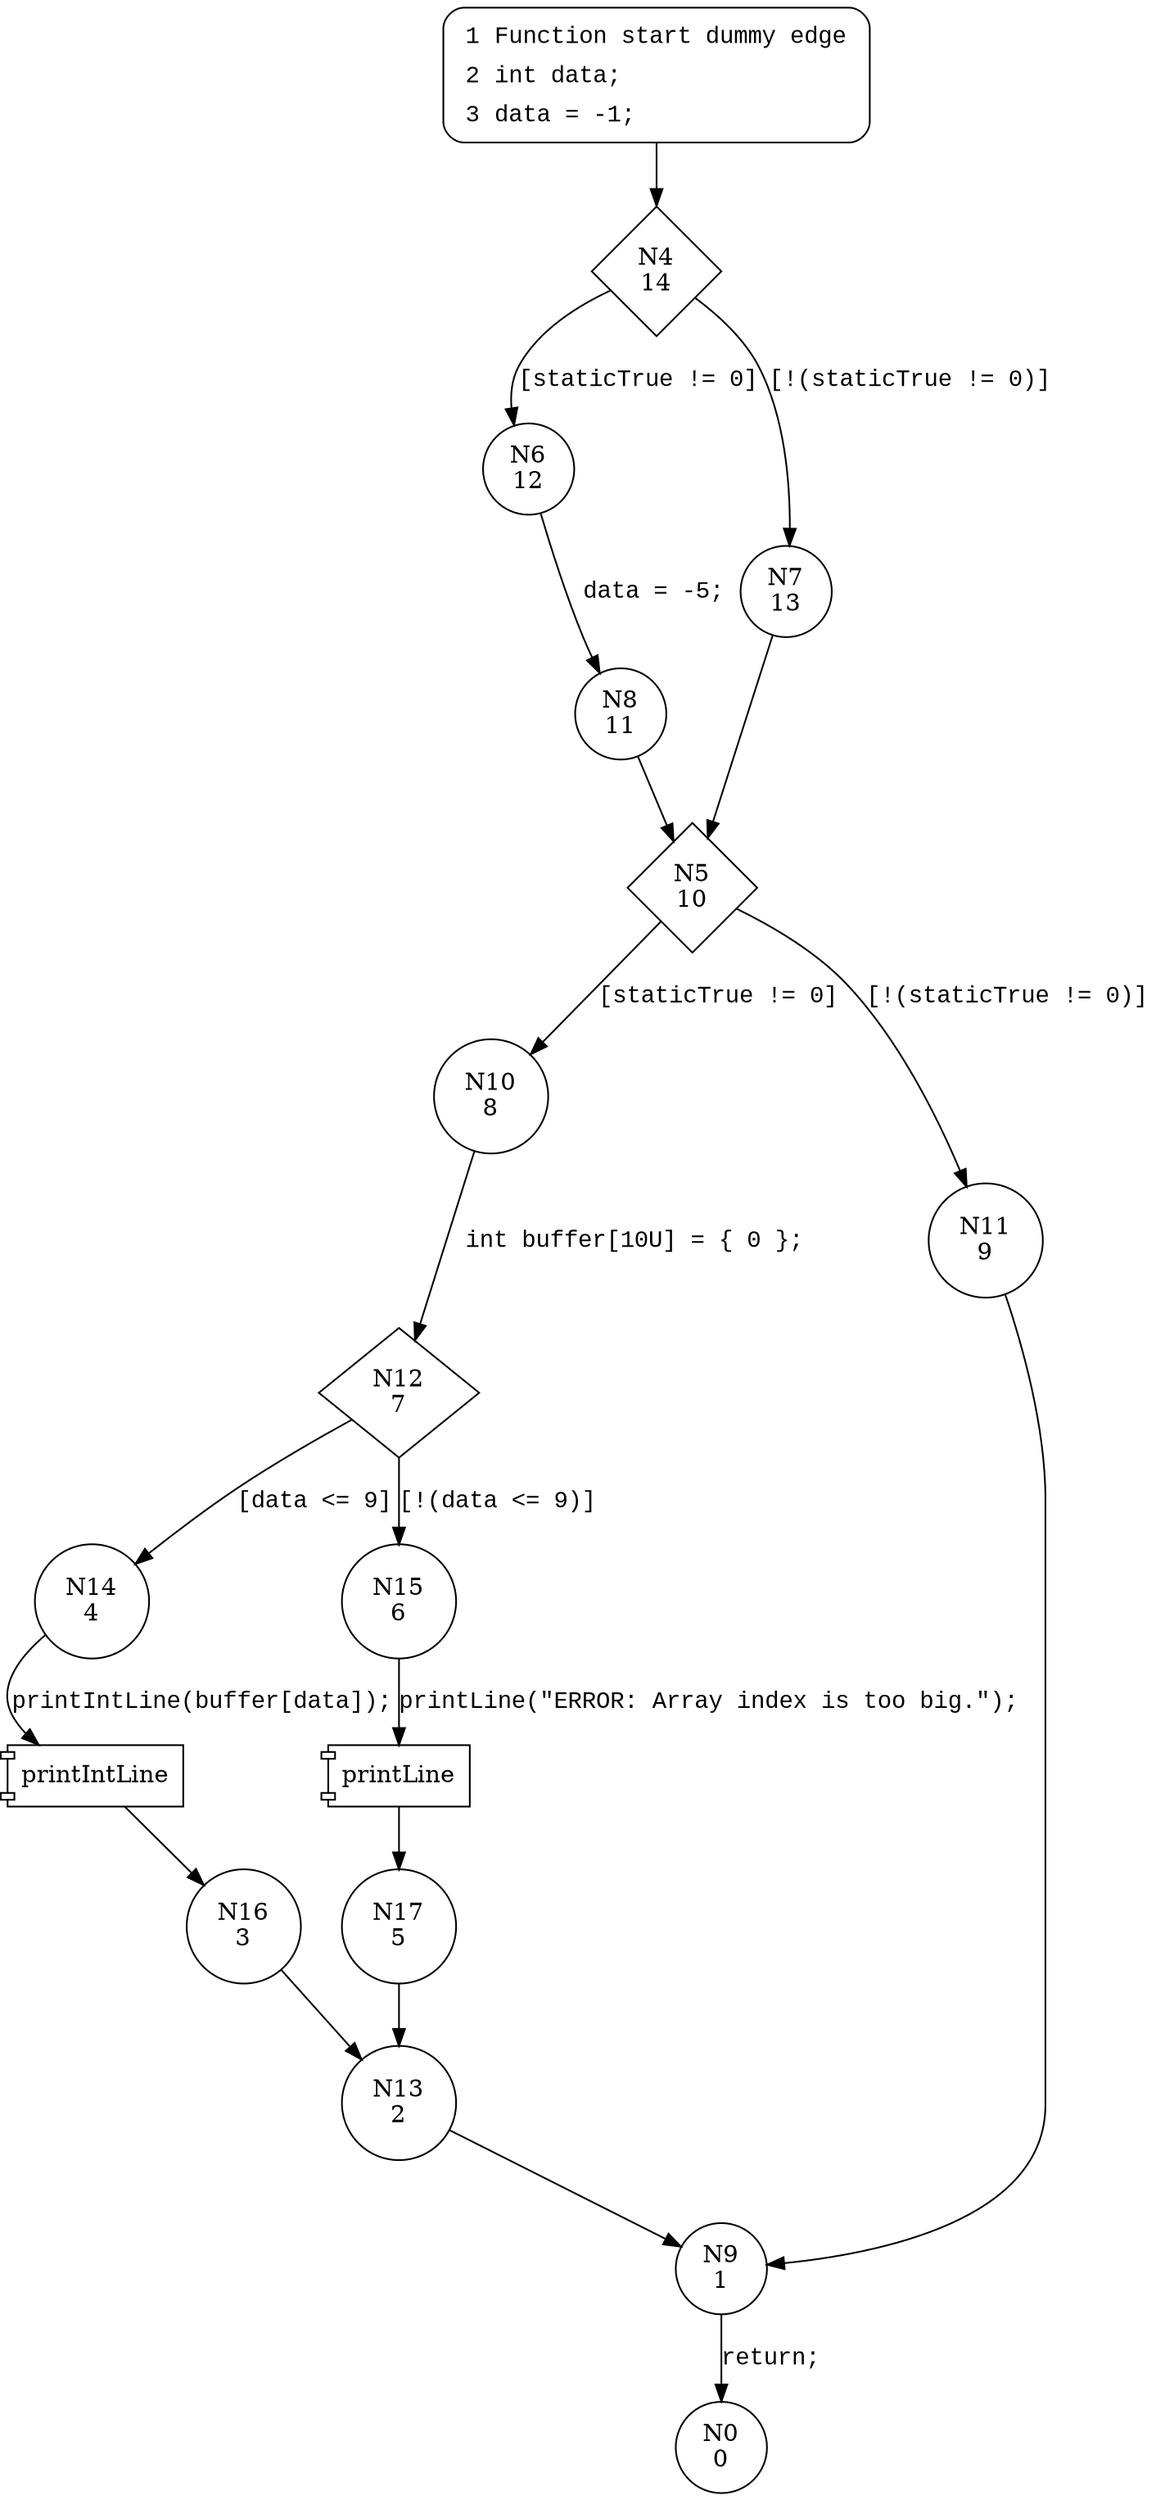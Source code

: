 digraph CWE127_Buffer_Underread__CWE839_negative_05_bad {
4 [shape="diamond" label="N4\n14"]
6 [shape="circle" label="N6\n12"]
7 [shape="circle" label="N7\n13"]
5 [shape="diamond" label="N5\n10"]
10 [shape="circle" label="N10\n8"]
11 [shape="circle" label="N11\n9"]
9 [shape="circle" label="N9\n1"]
0 [shape="circle" label="N0\n0"]
12 [shape="diamond" label="N12\n7"]
14 [shape="circle" label="N14\n4"]
15 [shape="circle" label="N15\n6"]
17 [shape="circle" label="N17\n5"]
13 [shape="circle" label="N13\n2"]
16 [shape="circle" label="N16\n3"]
8 [shape="circle" label="N8\n11"]
1 [style="filled,bold" penwidth="1" fillcolor="white" fontname="Courier New" shape="Mrecord" label=<<table border="0" cellborder="0" cellpadding="3" bgcolor="white"><tr><td align="right">1</td><td align="left">Function start dummy edge</td></tr><tr><td align="right">2</td><td align="left">int data;</td></tr><tr><td align="right">3</td><td align="left">data = -1;</td></tr></table>>]
1 -> 4[label=""]
4 -> 6 [label="[staticTrue != 0]" fontname="Courier New"]
4 -> 7 [label="[!(staticTrue != 0)]" fontname="Courier New"]
5 -> 10 [label="[staticTrue != 0]" fontname="Courier New"]
5 -> 11 [label="[!(staticTrue != 0)]" fontname="Courier New"]
9 -> 0 [label="return;" fontname="Courier New"]
12 -> 14 [label="[data <= 9]" fontname="Courier New"]
12 -> 15 [label="[!(data <= 9)]" fontname="Courier New"]
100008 [shape="component" label="printLine"]
15 -> 100008 [label="printLine(\"ERROR: Array index is too big.\");" fontname="Courier New"]
100008 -> 17 [label="" fontname="Courier New"]
13 -> 9 [label="" fontname="Courier New"]
100009 [shape="component" label="printIntLine"]
14 -> 100009 [label="printIntLine(buffer[data]);" fontname="Courier New"]
100009 -> 16 [label="" fontname="Courier New"]
6 -> 8 [label="data = -5;" fontname="Courier New"]
7 -> 5 [label="" fontname="Courier New"]
11 -> 9 [label="" fontname="Courier New"]
10 -> 12 [label="int buffer[10U] = { 0 };" fontname="Courier New"]
17 -> 13 [label="" fontname="Courier New"]
16 -> 13 [label="" fontname="Courier New"]
8 -> 5 [label="" fontname="Courier New"]
}